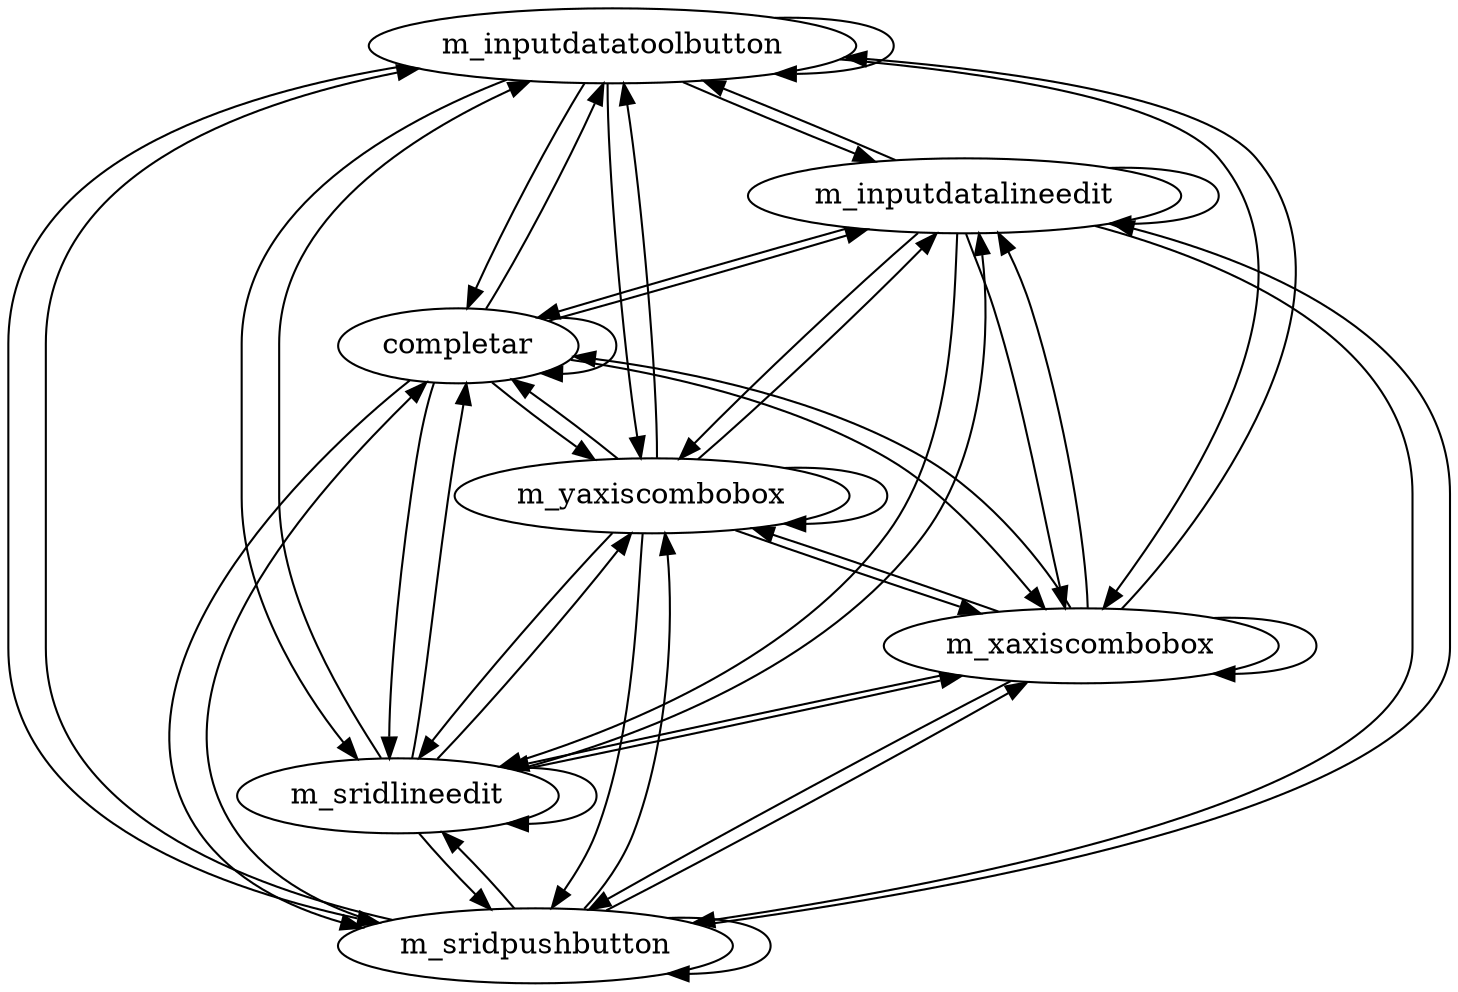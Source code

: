 strict digraph G {
	m_inputdatatoolbutton;
	m_inputdatalineedit;
	m_sridpushbutton;
	m_sridlineedit;
	m_xaxiscombobox;
	m_yaxiscombobox;
	completar;
	completar;
	completar;
	m_inputdatatoolbutton -> m_inputdatatoolbutton;
	m_inputdatatoolbutton -> m_inputdatalineedit;
	m_inputdatatoolbutton -> m_sridpushbutton;
	m_inputdatatoolbutton -> m_sridlineedit;
	m_inputdatatoolbutton -> m_xaxiscombobox;
	m_inputdatatoolbutton -> m_yaxiscombobox;
	m_inputdatatoolbutton -> completar;
	m_inputdatatoolbutton -> completar;
	m_inputdatatoolbutton -> completar;
	m_inputdatalineedit -> m_inputdatatoolbutton;
	m_inputdatalineedit -> m_inputdatalineedit;
	m_inputdatalineedit -> m_sridpushbutton;
	m_inputdatalineedit -> m_sridlineedit;
	m_inputdatalineedit -> m_xaxiscombobox;
	m_inputdatalineedit -> m_yaxiscombobox;
	m_inputdatalineedit -> completar;
	m_inputdatalineedit -> completar;
	m_inputdatalineedit -> completar;
	m_sridpushbutton -> m_inputdatatoolbutton;
	m_sridpushbutton -> m_inputdatalineedit;
	m_sridpushbutton -> m_sridpushbutton;
	m_sridpushbutton -> m_sridlineedit;
	m_sridpushbutton -> m_xaxiscombobox;
	m_sridpushbutton -> m_yaxiscombobox;
	m_sridpushbutton -> completar;
	m_sridpushbutton -> completar;
	m_sridpushbutton -> completar;
	m_sridlineedit -> m_inputdatatoolbutton;
	m_sridlineedit -> m_inputdatalineedit;
	m_sridlineedit -> m_sridpushbutton;
	m_sridlineedit -> m_sridlineedit;
	m_sridlineedit -> m_xaxiscombobox;
	m_sridlineedit -> m_yaxiscombobox;
	m_sridlineedit -> completar;
	m_sridlineedit -> completar;
	m_sridlineedit -> completar;
	m_xaxiscombobox -> m_inputdatatoolbutton;
	m_xaxiscombobox -> m_inputdatalineedit;
	m_xaxiscombobox -> m_sridpushbutton;
	m_xaxiscombobox -> m_sridlineedit;
	m_xaxiscombobox -> m_xaxiscombobox;
	m_xaxiscombobox -> m_yaxiscombobox;
	m_xaxiscombobox -> completar;
	m_xaxiscombobox -> completar;
	m_xaxiscombobox -> completar;
	m_yaxiscombobox -> m_inputdatatoolbutton;
	m_yaxiscombobox -> m_inputdatalineedit;
	m_yaxiscombobox -> m_sridpushbutton;
	m_yaxiscombobox -> m_sridlineedit;
	m_yaxiscombobox -> m_xaxiscombobox;
	m_yaxiscombobox -> m_yaxiscombobox;
	m_yaxiscombobox -> completar;
	m_yaxiscombobox -> completar;
	m_yaxiscombobox -> completar;
	completar -> m_inputdatatoolbutton;
	completar -> m_inputdatalineedit;
	completar -> m_sridpushbutton;
	completar -> m_sridlineedit;
	completar -> m_xaxiscombobox;
	completar -> m_yaxiscombobox;
	completar -> completar;
	completar -> completar;
	completar -> completar;
	completar -> m_inputdatatoolbutton;
	completar -> m_inputdatalineedit;
	completar -> m_sridpushbutton;
	completar -> m_sridlineedit;
	completar -> m_xaxiscombobox;
	completar -> m_yaxiscombobox;
	completar -> completar;
	completar -> completar;
	completar -> completar;
	completar -> m_inputdatatoolbutton;
	completar -> m_inputdatalineedit;
	completar -> m_sridpushbutton;
	completar -> m_sridlineedit;
	completar -> m_xaxiscombobox;
	completar -> m_yaxiscombobox;
	completar -> completar;
	completar -> completar;
	completar -> completar;
}